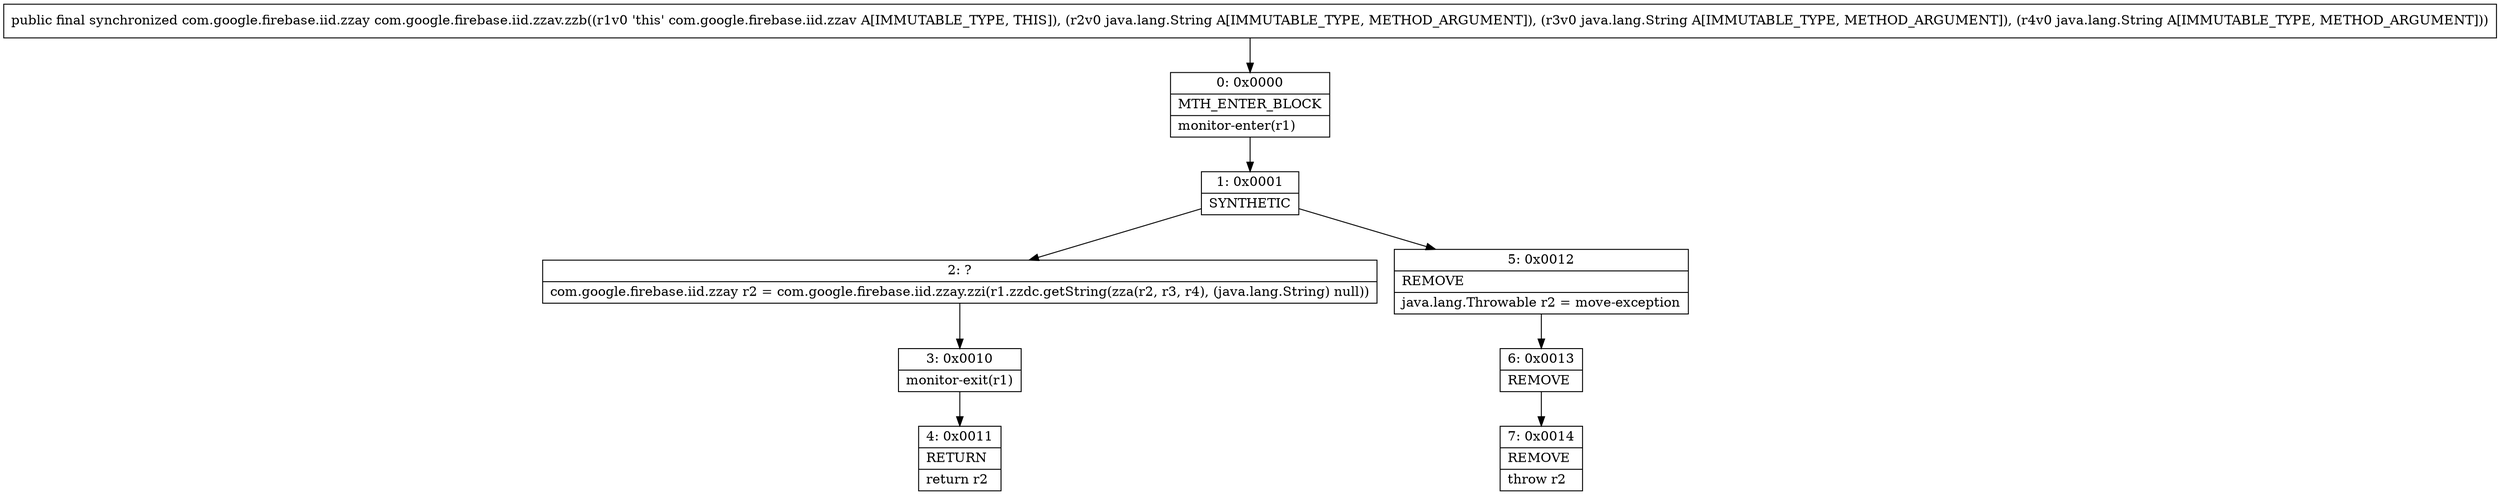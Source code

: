 digraph "CFG forcom.google.firebase.iid.zzav.zzb(Ljava\/lang\/String;Ljava\/lang\/String;Ljava\/lang\/String;)Lcom\/google\/firebase\/iid\/zzay;" {
Node_0 [shape=record,label="{0\:\ 0x0000|MTH_ENTER_BLOCK\l|monitor\-enter(r1)\l}"];
Node_1 [shape=record,label="{1\:\ 0x0001|SYNTHETIC\l}"];
Node_2 [shape=record,label="{2\:\ ?|com.google.firebase.iid.zzay r2 = com.google.firebase.iid.zzay.zzi(r1.zzdc.getString(zza(r2, r3, r4), (java.lang.String) null))\l}"];
Node_3 [shape=record,label="{3\:\ 0x0010|monitor\-exit(r1)\l}"];
Node_4 [shape=record,label="{4\:\ 0x0011|RETURN\l|return r2\l}"];
Node_5 [shape=record,label="{5\:\ 0x0012|REMOVE\l|java.lang.Throwable r2 = move\-exception\l}"];
Node_6 [shape=record,label="{6\:\ 0x0013|REMOVE\l}"];
Node_7 [shape=record,label="{7\:\ 0x0014|REMOVE\l|throw r2\l}"];
MethodNode[shape=record,label="{public final synchronized com.google.firebase.iid.zzay com.google.firebase.iid.zzav.zzb((r1v0 'this' com.google.firebase.iid.zzav A[IMMUTABLE_TYPE, THIS]), (r2v0 java.lang.String A[IMMUTABLE_TYPE, METHOD_ARGUMENT]), (r3v0 java.lang.String A[IMMUTABLE_TYPE, METHOD_ARGUMENT]), (r4v0 java.lang.String A[IMMUTABLE_TYPE, METHOD_ARGUMENT])) }"];
MethodNode -> Node_0;
Node_0 -> Node_1;
Node_1 -> Node_2;
Node_1 -> Node_5;
Node_2 -> Node_3;
Node_3 -> Node_4;
Node_5 -> Node_6;
Node_6 -> Node_7;
}

